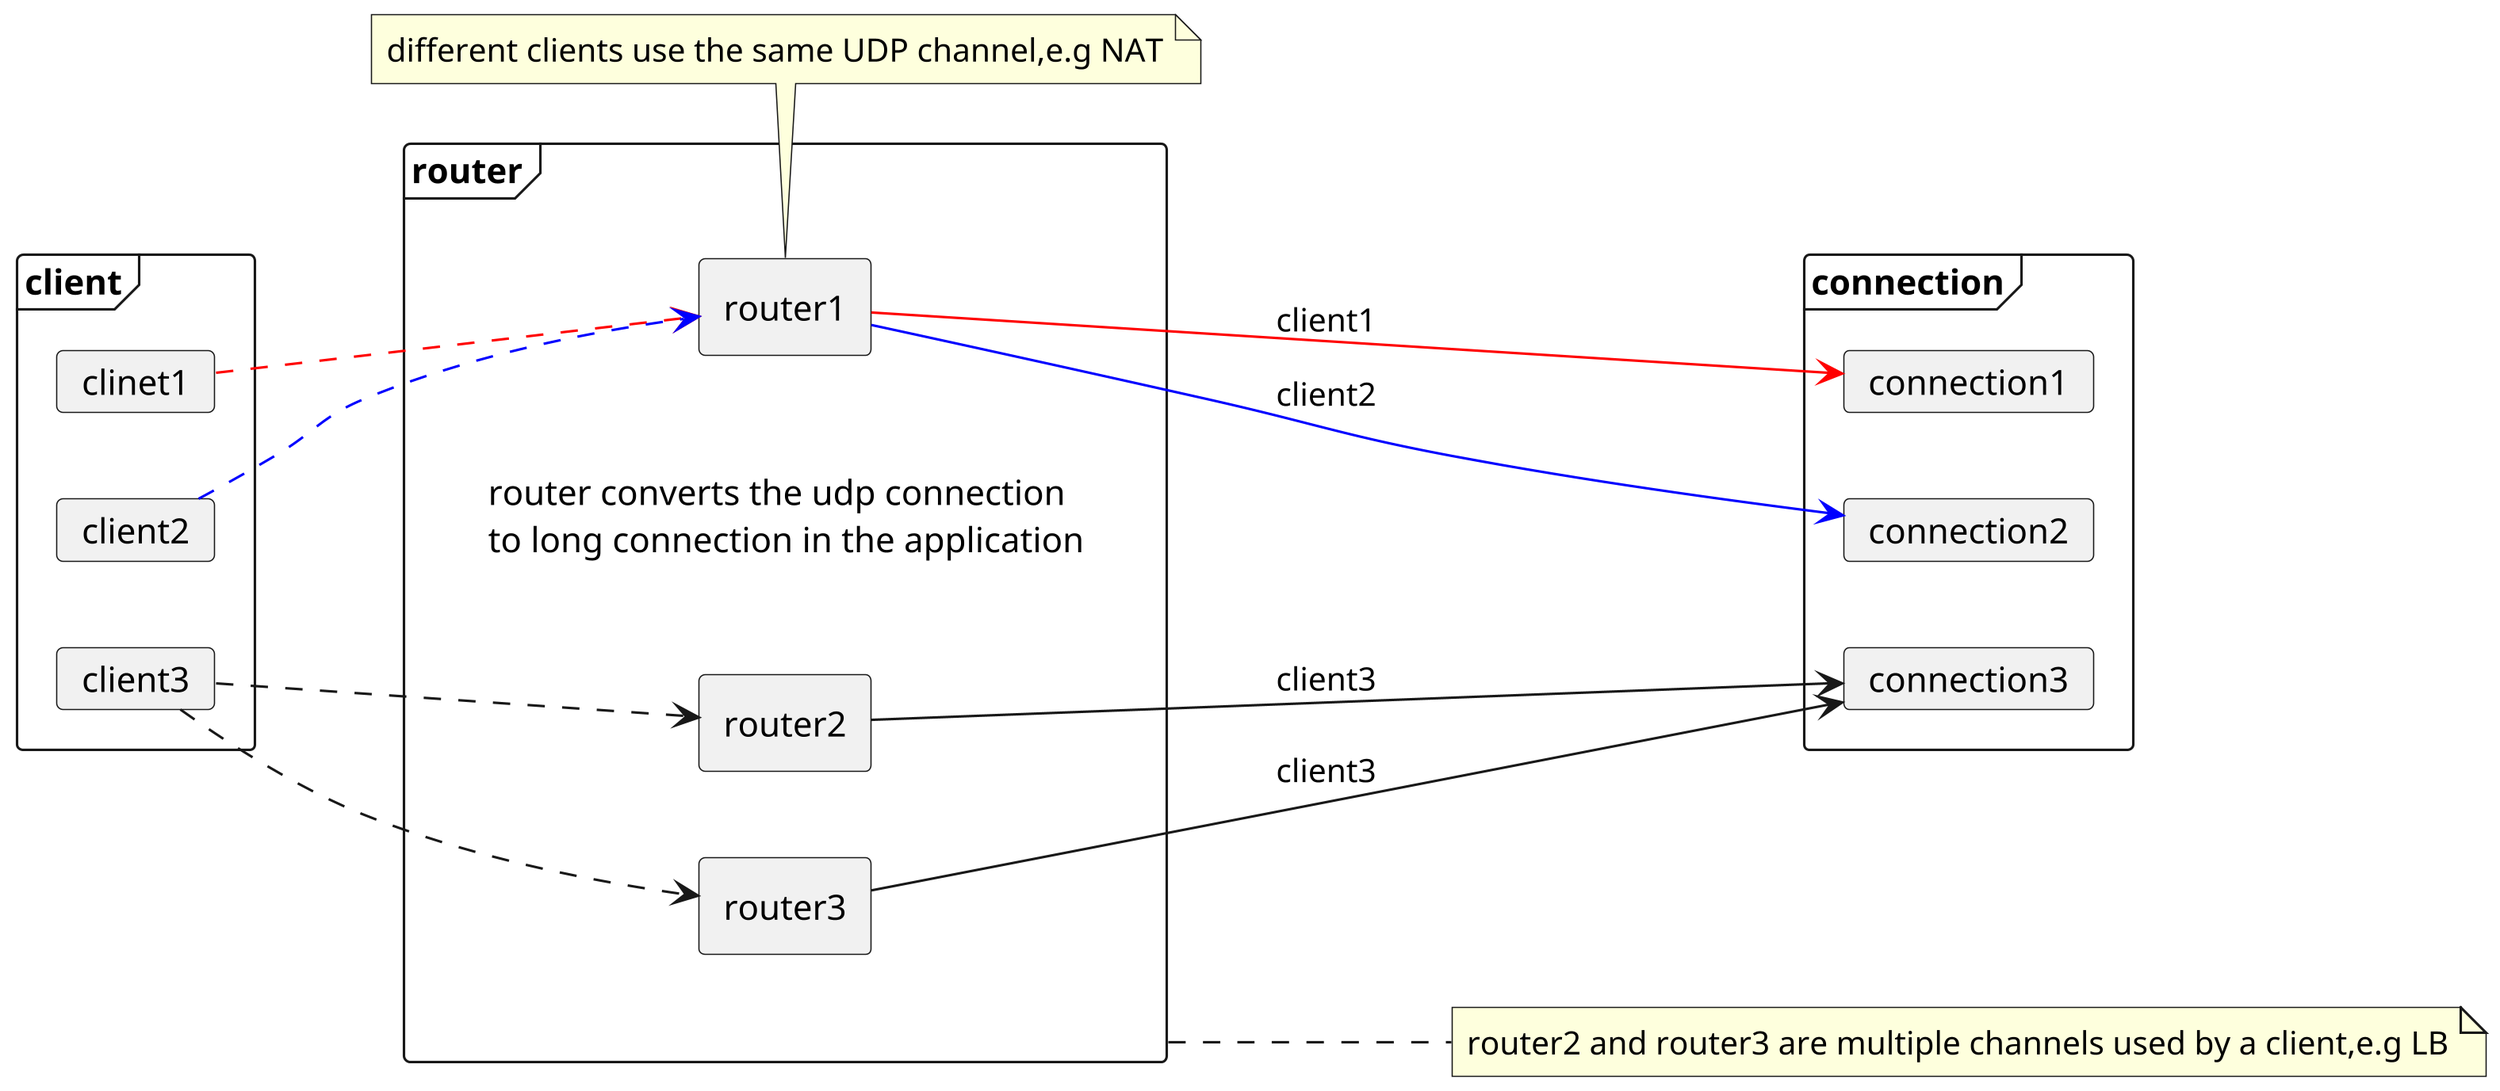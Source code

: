 @startuml
skinparam dpi 300
left to right direction

frame client {
      card clinet1
      card client2
      card client3
}

frame router {
      label "router converts the udp connection\nto long connection in the application"
      agent router1
      agent router2
      agent router3
}

frame connection {
      card connection1
      card connection2
      card connection3
}

clinet1 .[#red].> router1
client2 .[#blue].> router1
client3 ..> router2
client3 ..> router3

router1 -[#red]-> connection1 : client1
router1 -[#blue]-> connection2 : client2
router2 --> connection3 : client3
router3 --> connection3 : client3

note bottom of router1
different clients use the same UDP channel,e.g NAT
endnote


note right of router
router2 and router3 are multiple channels used by a client,e.g LB
endnote

@enduml
